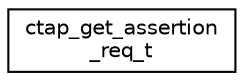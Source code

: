 digraph "Graphical Class Hierarchy"
{
 // LATEX_PDF_SIZE
  edge [fontname="Helvetica",fontsize="10",labelfontname="Helvetica",labelfontsize="10"];
  node [fontname="Helvetica",fontsize="10",shape=record];
  rankdir="LR";
  Node0 [label="ctap_get_assertion\l_req_t",height=0.2,width=0.4,color="black", fillcolor="white", style="filled",URL="$structctap__get__assertion__req__t.html",tooltip="CTAP get assertion request struct."];
}
